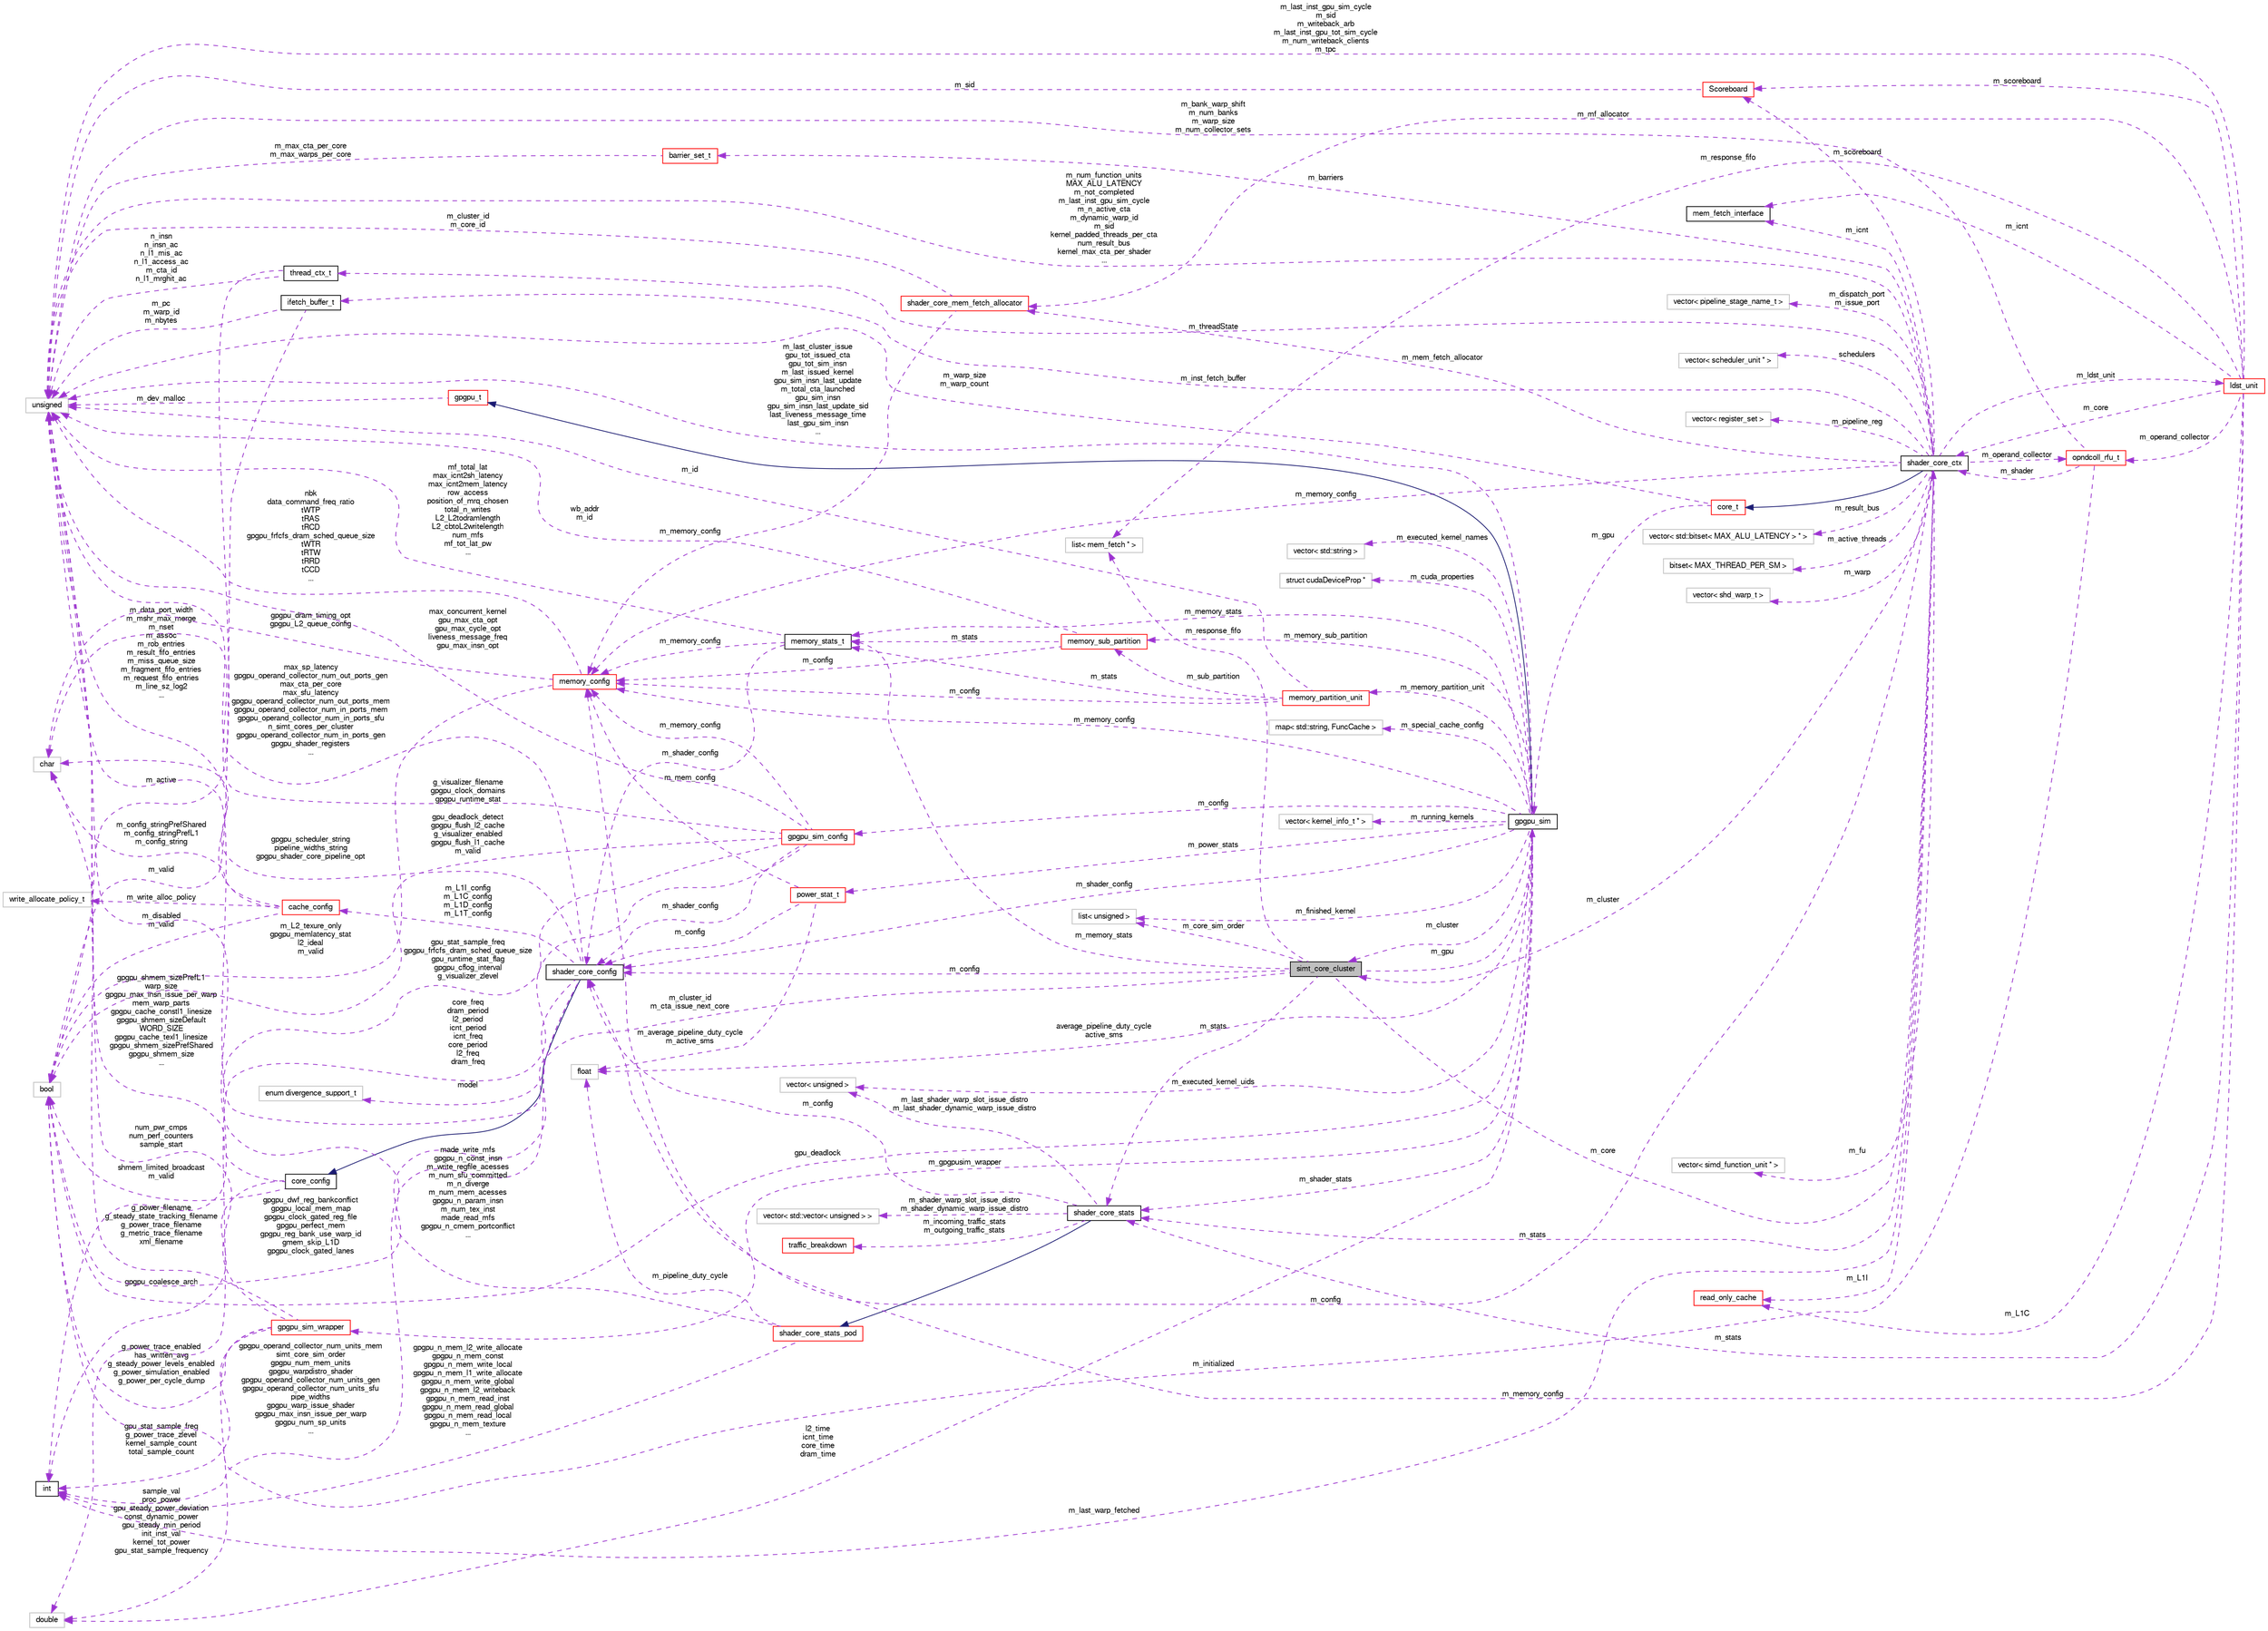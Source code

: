 digraph G
{
  bgcolor="transparent";
  edge [fontname="FreeSans",fontsize="10",labelfontname="FreeSans",labelfontsize="10"];
  node [fontname="FreeSans",fontsize="10",shape=record];
  rankdir=LR;
  Node1 [label="simt_core_cluster",height=0.2,width=0.4,color="black", fillcolor="grey75", style="filled" fontcolor="black"];
  Node2 -> Node1 [dir=back,color="darkorchid3",fontsize="10",style="dashed",label="m_config",fontname="FreeSans"];
  Node2 [label="shader_core_config",height=0.2,width=0.4,color="black",URL="$structshader__core__config.html"];
  Node3 -> Node2 [dir=back,color="midnightblue",fontsize="10",style="solid",fontname="FreeSans"];
  Node3 [label="core_config",height=0.2,width=0.4,color="black",URL="$structcore__config.html"];
  Node4 -> Node3 [dir=back,color="darkorchid3",fontsize="10",style="dashed",label="gpgpu_coalesce_arch",fontname="FreeSans"];
  Node4 [label="int",height=0.2,width=0.4,color="black",URL="$classint.html"];
  Node5 -> Node3 [dir=back,color="darkorchid3",fontsize="10",style="dashed",label="shmem_limited_broadcast\nm_valid",fontname="FreeSans"];
  Node5 [label="bool",height=0.2,width=0.4,color="grey75"];
  Node6 -> Node3 [dir=back,color="darkorchid3",fontsize="10",style="dashed",label="gpgpu_shmem_sizePrefL1\nwarp_size\ngpgpu_max_insn_issue_per_warp\nmem_warp_parts\ngpgpu_cache_constl1_linesize\ngpgpu_shmem_sizeDefault\nWORD_SIZE\ngpgpu_cache_texl1_linesize\ngpgpu_shmem_sizePrefShared\ngpgpu_shmem_size\n...",fontname="FreeSans"];
  Node6 [label="unsigned",height=0.2,width=0.4,color="grey75"];
  Node7 -> Node2 [dir=back,color="darkorchid3",fontsize="10",style="dashed",label="gpgpu_scheduler_string\npipeline_widths_string\ngpgpu_shader_core_pipeline_opt",fontname="FreeSans"];
  Node7 [label="char",height=0.2,width=0.4,color="grey75"];
  Node8 -> Node2 [dir=back,color="darkorchid3",fontsize="10",style="dashed",label="model",fontname="FreeSans"];
  Node8 [label="enum divergence_support_t",height=0.2,width=0.4,color="grey75"];
  Node4 -> Node2 [dir=back,color="darkorchid3",fontsize="10",style="dashed",label="gpgpu_operand_collector_num_units_mem\nsimt_core_sim_order\ngpgpu_num_mem_units\ngpgpu_warpdistro_shader\ngpgpu_operand_collector_num_units_gen\ngpgpu_operand_collector_num_units_sfu\npipe_widths\ngpgpu_warp_issue_shader\ngpgpu_max_insn_issue_per_warp\ngpgpu_num_sp_units\n...",fontname="FreeSans"];
  Node5 -> Node2 [dir=back,color="darkorchid3",fontsize="10",style="dashed",label="gpgpu_dwf_reg_bankconflict\ngpgpu_local_mem_map\ngpgpu_clock_gated_reg_file\ngpgpu_perfect_mem\ngpgpu_reg_bank_use_warp_id\ngmem_skip_L1D\ngpgpu_clock_gated_lanes",fontname="FreeSans"];
  Node9 -> Node2 [dir=back,color="darkorchid3",fontsize="10",style="dashed",label="m_L1I_config\nm_L1C_config\nm_L1D_config\nm_L1T_config",fontname="FreeSans"];
  Node9 [label="cache_config",height=0.2,width=0.4,color="red",URL="$classcache__config.html"];
  Node7 -> Node9 [dir=back,color="darkorchid3",fontsize="10",style="dashed",label="m_config_stringPrefShared\nm_config_stringPrefL1\nm_config_string",fontname="FreeSans"];
  Node10 -> Node9 [dir=back,color="darkorchid3",fontsize="10",style="dashed",label="m_write_alloc_policy",fontname="FreeSans"];
  Node10 [label="write_allocate_policy_t",height=0.2,width=0.4,color="grey75"];
  Node5 -> Node9 [dir=back,color="darkorchid3",fontsize="10",style="dashed",label="m_disabled\nm_valid",fontname="FreeSans"];
  Node6 -> Node9 [dir=back,color="darkorchid3",fontsize="10",style="dashed",label="m_data_port_width\nm_mshr_max_merge\nm_nset\nm_assoc\nm_rob_entries\nm_result_fifo_entries\nm_miss_queue_size\nm_fragment_fifo_entries\nm_request_fifo_entries\nm_line_sz_log2\n...",fontname="FreeSans"];
  Node6 -> Node2 [dir=back,color="darkorchid3",fontsize="10",style="dashed",label="max_sp_latency\ngpgpu_operand_collector_num_out_ports_gen\nmax_cta_per_core\nmax_sfu_latency\ngpgpu_operand_collector_num_out_ports_mem\ngpgpu_operand_collector_num_in_ports_mem\ngpgpu_operand_collector_num_in_ports_sfu\nn_simt_cores_per_cluster\ngpgpu_operand_collector_num_in_ports_gen\ngpgpu_shader_registers\n...",fontname="FreeSans"];
  Node11 -> Node1 [dir=back,color="darkorchid3",fontsize="10",style="dashed",label="m_stats",fontname="FreeSans"];
  Node11 [label="shader_core_stats",height=0.2,width=0.4,color="black",URL="$classshader__core__stats.html"];
  Node12 -> Node11 [dir=back,color="midnightblue",fontsize="10",style="solid",fontname="FreeSans"];
  Node12 [label="shader_core_stats_pod",height=0.2,width=0.4,color="red",URL="$structshader__core__stats__pod.html"];
  Node13 -> Node12 [dir=back,color="darkorchid3",fontsize="10",style="dashed",label="m_pipeline_duty_cycle",fontname="FreeSans"];
  Node13 [label="float",height=0.2,width=0.4,color="grey75"];
  Node4 -> Node12 [dir=back,color="darkorchid3",fontsize="10",style="dashed",label="gpgpu_n_mem_l2_write_allocate\ngpgpu_n_mem_const\ngpgpu_n_mem_write_local\ngpgpu_n_mem_l1_write_allocate\ngpgpu_n_mem_write_global\ngpgpu_n_mem_l2_writeback\ngpgpu_n_mem_read_inst\ngpgpu_n_mem_read_global\ngpgpu_n_mem_read_local\ngpgpu_n_mem_texture\n...",fontname="FreeSans"];
  Node6 -> Node12 [dir=back,color="darkorchid3",fontsize="10",style="dashed",label="made_write_mfs\ngpgpu_n_const_insn\nm_write_regfile_acesses\nm_num_sfu_committed\nm_n_diverge\nm_num_mem_acesses\ngpgpu_n_param_insn\nm_num_tex_inst\nmade_read_mfs\ngpgpu_n_cmem_portconflict\n...",fontname="FreeSans"];
  Node14 -> Node11 [dir=back,color="darkorchid3",fontsize="10",style="dashed",label="m_incoming_traffic_stats\nm_outgoing_traffic_stats",fontname="FreeSans"];
  Node14 [label="traffic_breakdown",height=0.2,width=0.4,color="red",URL="$classtraffic__breakdown.html"];
  Node2 -> Node11 [dir=back,color="darkorchid3",fontsize="10",style="dashed",label="m_config",fontname="FreeSans"];
  Node15 -> Node11 [dir=back,color="darkorchid3",fontsize="10",style="dashed",label="m_last_shader_warp_slot_issue_distro\nm_last_shader_dynamic_warp_issue_distro",fontname="FreeSans"];
  Node15 [label="vector\< unsigned \>",height=0.2,width=0.4,color="grey75"];
  Node16 -> Node11 [dir=back,color="darkorchid3",fontsize="10",style="dashed",label="m_shader_warp_slot_issue_distro\nm_shader_dynamic_warp_issue_distro",fontname="FreeSans"];
  Node16 [label="vector\< std::vector\< unsigned \> \>",height=0.2,width=0.4,color="grey75"];
  Node17 -> Node1 [dir=back,color="darkorchid3",fontsize="10",style="dashed",label="m_memory_stats",fontname="FreeSans"];
  Node17 [label="memory_stats_t",height=0.2,width=0.4,color="black",URL="$classmemory__stats__t.html"];
  Node2 -> Node17 [dir=back,color="darkorchid3",fontsize="10",style="dashed",label="m_shader_config",fontname="FreeSans"];
  Node18 -> Node17 [dir=back,color="darkorchid3",fontsize="10",style="dashed",label="m_memory_config",fontname="FreeSans"];
  Node18 [label="memory_config",height=0.2,width=0.4,color="red",URL="$structmemory__config.html"];
  Node7 -> Node18 [dir=back,color="darkorchid3",fontsize="10",style="dashed",label="gpgpu_dram_timing_opt\ngpgpu_L2_queue_config",fontname="FreeSans"];
  Node5 -> Node18 [dir=back,color="darkorchid3",fontsize="10",style="dashed",label="m_L2_texure_only\ngpgpu_memlatency_stat\nl2_ideal\nm_valid",fontname="FreeSans"];
  Node6 -> Node18 [dir=back,color="darkorchid3",fontsize="10",style="dashed",label="nbk\ndata_command_freq_ratio\ntWTP\ntRAS\ntRCD\ngpgpu_frfcfs_dram_sched_queue_size\ntWTR\ntRTW\ntRRD\ntCCD\n...",fontname="FreeSans"];
  Node6 -> Node17 [dir=back,color="darkorchid3",fontsize="10",style="dashed",label="mf_total_lat\nmax_icnt2sh_latency\nmax_icnt2mem_latency\nrow_access\nposition_of_mrq_chosen\ntotal_n_writes\nL2_L2todramlength\nL2_cbtoL2writelength\nnum_mfs\nmf_tot_lat_pw\n...",fontname="FreeSans"];
  Node19 -> Node1 [dir=back,color="darkorchid3",fontsize="10",style="dashed",label="m_core_sim_order",fontname="FreeSans"];
  Node19 [label="list\< unsigned \>",height=0.2,width=0.4,color="grey75"];
  Node20 -> Node1 [dir=back,color="darkorchid3",fontsize="10",style="dashed",label="m_gpu",fontname="FreeSans"];
  Node20 [label="gpgpu_sim",height=0.2,width=0.4,color="black",URL="$classgpgpu__sim.html"];
  Node21 -> Node20 [dir=back,color="midnightblue",fontsize="10",style="solid",fontname="FreeSans"];
  Node21 [label="gpgpu_t",height=0.2,width=0.4,color="red",URL="$classgpgpu__t.html"];
  Node6 -> Node21 [dir=back,color="darkorchid3",fontsize="10",style="dashed",label="m_dev_malloc",fontname="FreeSans"];
  Node22 -> Node20 [dir=back,color="darkorchid3",fontsize="10",style="dashed",label="l2_time\nicnt_time\ncore_time\ndram_time",fontname="FreeSans"];
  Node22 [label="double",height=0.2,width=0.4,color="grey75"];
  Node2 -> Node20 [dir=back,color="darkorchid3",fontsize="10",style="dashed",label="m_shader_config",fontname="FreeSans"];
  Node1 -> Node20 [dir=back,color="darkorchid3",fontsize="10",style="dashed",label="m_cluster",fontname="FreeSans"];
  Node15 -> Node20 [dir=back,color="darkorchid3",fontsize="10",style="dashed",label="m_executed_kernel_uids",fontname="FreeSans"];
  Node23 -> Node20 [dir=back,color="darkorchid3",fontsize="10",style="dashed",label="m_executed_kernel_names",fontname="FreeSans"];
  Node23 [label="vector\< std::string \>",height=0.2,width=0.4,color="grey75"];
  Node13 -> Node20 [dir=back,color="darkorchid3",fontsize="10",style="dashed",label="average_pipeline_duty_cycle\nactive_sms",fontname="FreeSans"];
  Node24 -> Node20 [dir=back,color="darkorchid3",fontsize="10",style="dashed",label="m_cuda_properties",fontname="FreeSans"];
  Node24 [label="struct cudaDeviceProp *",height=0.2,width=0.4,color="grey75"];
  Node11 -> Node20 [dir=back,color="darkorchid3",fontsize="10",style="dashed",label="m_shader_stats",fontname="FreeSans"];
  Node18 -> Node20 [dir=back,color="darkorchid3",fontsize="10",style="dashed",label="m_memory_config",fontname="FreeSans"];
  Node25 -> Node20 [dir=back,color="darkorchid3",fontsize="10",style="dashed",label="m_memory_partition_unit",fontname="FreeSans"];
  Node25 [label="memory_partition_unit",height=0.2,width=0.4,color="red",URL="$classmemory__partition__unit.html"];
  Node18 -> Node25 [dir=back,color="darkorchid3",fontsize="10",style="dashed",label="m_config",fontname="FreeSans"];
  Node17 -> Node25 [dir=back,color="darkorchid3",fontsize="10",style="dashed",label="m_stats",fontname="FreeSans"];
  Node6 -> Node25 [dir=back,color="darkorchid3",fontsize="10",style="dashed",label="m_id",fontname="FreeSans"];
  Node26 -> Node25 [dir=back,color="darkorchid3",fontsize="10",style="dashed",label="m_sub_partition",fontname="FreeSans"];
  Node26 [label="memory_sub_partition",height=0.2,width=0.4,color="red",URL="$classmemory__sub__partition.html"];
  Node18 -> Node26 [dir=back,color="darkorchid3",fontsize="10",style="dashed",label="m_config",fontname="FreeSans"];
  Node17 -> Node26 [dir=back,color="darkorchid3",fontsize="10",style="dashed",label="m_stats",fontname="FreeSans"];
  Node6 -> Node26 [dir=back,color="darkorchid3",fontsize="10",style="dashed",label="wb_addr\nm_id",fontname="FreeSans"];
  Node27 -> Node20 [dir=back,color="darkorchid3",fontsize="10",style="dashed",label="m_power_stats",fontname="FreeSans"];
  Node27 [label="power_stat_t",height=0.2,width=0.4,color="red",URL="$classpower__stat__t.html"];
  Node2 -> Node27 [dir=back,color="darkorchid3",fontsize="10",style="dashed",label="m_config",fontname="FreeSans"];
  Node13 -> Node27 [dir=back,color="darkorchid3",fontsize="10",style="dashed",label="m_average_pipeline_duty_cycle\nm_active_sms",fontname="FreeSans"];
  Node18 -> Node27 [dir=back,color="darkorchid3",fontsize="10",style="dashed",label="m_mem_config",fontname="FreeSans"];
  Node17 -> Node20 [dir=back,color="darkorchid3",fontsize="10",style="dashed",label="m_memory_stats",fontname="FreeSans"];
  Node5 -> Node20 [dir=back,color="darkorchid3",fontsize="10",style="dashed",label="gpu_deadlock",fontname="FreeSans"];
  Node19 -> Node20 [dir=back,color="darkorchid3",fontsize="10",style="dashed",label="m_finished_kernel",fontname="FreeSans"];
  Node28 -> Node20 [dir=back,color="darkorchid3",fontsize="10",style="dashed",label="m_config",fontname="FreeSans"];
  Node28 [label="gpgpu_sim_config",height=0.2,width=0.4,color="red",URL="$classgpgpu__sim__config.html"];
  Node22 -> Node28 [dir=back,color="darkorchid3",fontsize="10",style="dashed",label="core_freq\ndram_period\nl2_period\nicnt_period\nicnt_freq\ncore_period\nl2_freq\ndram_freq",fontname="FreeSans"];
  Node2 -> Node28 [dir=back,color="darkorchid3",fontsize="10",style="dashed",label="m_shader_config",fontname="FreeSans"];
  Node7 -> Node28 [dir=back,color="darkorchid3",fontsize="10",style="dashed",label="g_visualizer_filename\ngpgpu_clock_domains\ngpgpu_runtime_stat",fontname="FreeSans"];
  Node18 -> Node28 [dir=back,color="darkorchid3",fontsize="10",style="dashed",label="m_memory_config",fontname="FreeSans"];
  Node4 -> Node28 [dir=back,color="darkorchid3",fontsize="10",style="dashed",label="gpu_stat_sample_freq\ngpgpu_frfcfs_dram_sched_queue_size\ngpu_runtime_stat_flag\ngpgpu_cflog_interval\ng_visualizer_zlevel",fontname="FreeSans"];
  Node5 -> Node28 [dir=back,color="darkorchid3",fontsize="10",style="dashed",label="gpu_deadlock_detect\ngpgpu_flush_l2_cache\ng_visualizer_enabled\ngpgpu_flush_l1_cache\nm_valid",fontname="FreeSans"];
  Node6 -> Node28 [dir=back,color="darkorchid3",fontsize="10",style="dashed",label="max_concurrent_kernel\ngpu_max_cta_opt\ngpu_max_cycle_opt\nliveness_message_freq\ngpu_max_insn_opt",fontname="FreeSans"];
  Node6 -> Node20 [dir=back,color="darkorchid3",fontsize="10",style="dashed",label="m_last_cluster_issue\ngpu_tot_issued_cta\ngpu_tot_sim_insn\nm_last_issued_kernel\ngpu_sim_insn_last_update\nm_total_cta_launched\ngpu_sim_insn\ngpu_sim_insn_last_update_sid\nlast_liveness_message_time\nlast_gpu_sim_insn\n...",fontname="FreeSans"];
  Node29 -> Node20 [dir=back,color="darkorchid3",fontsize="10",style="dashed",label="m_special_cache_config",fontname="FreeSans"];
  Node29 [label="map\< std::string, FuncCache \>",height=0.2,width=0.4,color="grey75"];
  Node30 -> Node20 [dir=back,color="darkorchid3",fontsize="10",style="dashed",label="m_gpgpusim_wrapper",fontname="FreeSans"];
  Node30 [label="gpgpu_sim_wrapper",height=0.2,width=0.4,color="red",URL="$classgpgpu__sim__wrapper.html"];
  Node22 -> Node30 [dir=back,color="darkorchid3",fontsize="10",style="dashed",label="sample_val\nproc_power\ngpu_steady_power_deviation\nconst_dynamic_power\ngpu_steady_min_period\ninit_inst_val\nkernel_tot_power\ngpu_stat_sample_frequency",fontname="FreeSans"];
  Node7 -> Node30 [dir=back,color="darkorchid3",fontsize="10",style="dashed",label="g_power_filename\ng_steady_state_tracking_filename\ng_power_trace_filename\ng_metric_trace_filename\nxml_filename",fontname="FreeSans"];
  Node4 -> Node30 [dir=back,color="darkorchid3",fontsize="10",style="dashed",label="gpu_stat_sample_freq\ng_power_trace_zlevel\nkernel_sample_count\ntotal_sample_count",fontname="FreeSans"];
  Node5 -> Node30 [dir=back,color="darkorchid3",fontsize="10",style="dashed",label="g_power_trace_enabled\nhas_written_avg\ng_steady_power_levels_enabled\ng_power_simulation_enabled\ng_power_per_cycle_dump",fontname="FreeSans"];
  Node6 -> Node30 [dir=back,color="darkorchid3",fontsize="10",style="dashed",label="num_pwr_cmps\nnum_perf_counters\nsample_start",fontname="FreeSans"];
  Node31 -> Node20 [dir=back,color="darkorchid3",fontsize="10",style="dashed",label="m_running_kernels",fontname="FreeSans"];
  Node31 [label="vector\< kernel_info_t * \>",height=0.2,width=0.4,color="grey75"];
  Node26 -> Node20 [dir=back,color="darkorchid3",fontsize="10",style="dashed",label="m_memory_sub_partition",fontname="FreeSans"];
  Node32 -> Node1 [dir=back,color="darkorchid3",fontsize="10",style="dashed",label="m_response_fifo",fontname="FreeSans"];
  Node32 [label="list\< mem_fetch * \>",height=0.2,width=0.4,color="grey75"];
  Node33 -> Node1 [dir=back,color="darkorchid3",fontsize="10",style="dashed",label="m_core",fontname="FreeSans"];
  Node33 [label="shader_core_ctx",height=0.2,width=0.4,color="black",URL="$classshader__core__ctx.html"];
  Node34 -> Node33 [dir=back,color="midnightblue",fontsize="10",style="solid",fontname="FreeSans"];
  Node34 [label="core_t",height=0.2,width=0.4,color="red",URL="$classcore__t.html"];
  Node20 -> Node34 [dir=back,color="darkorchid3",fontsize="10",style="dashed",label="m_gpu",fontname="FreeSans"];
  Node6 -> Node34 [dir=back,color="darkorchid3",fontsize="10",style="dashed",label="m_warp_size\nm_warp_count",fontname="FreeSans"];
  Node1 -> Node33 [dir=back,color="darkorchid3",fontsize="10",style="dashed",label="m_cluster",fontname="FreeSans"];
  Node2 -> Node33 [dir=back,color="darkorchid3",fontsize="10",style="dashed",label="m_config",fontname="FreeSans"];
  Node35 -> Node33 [dir=back,color="darkorchid3",fontsize="10",style="dashed",label="m_inst_fetch_buffer",fontname="FreeSans"];
  Node35 [label="ifetch_buffer_t",height=0.2,width=0.4,color="black",URL="$structifetch__buffer__t.html"];
  Node5 -> Node35 [dir=back,color="darkorchid3",fontsize="10",style="dashed",label="m_valid",fontname="FreeSans"];
  Node6 -> Node35 [dir=back,color="darkorchid3",fontsize="10",style="dashed",label="m_pc\nm_warp_id\nm_nbytes",fontname="FreeSans"];
  Node36 -> Node33 [dir=back,color="darkorchid3",fontsize="10",style="dashed",label="m_warp",fontname="FreeSans"];
  Node36 [label="vector\< shd_warp_t \>",height=0.2,width=0.4,color="grey75"];
  Node37 -> Node33 [dir=back,color="darkorchid3",fontsize="10",style="dashed",label="m_icnt",fontname="FreeSans"];
  Node37 [label="mem_fetch_interface",height=0.2,width=0.4,color="black",URL="$classmem__fetch__interface.html"];
  Node11 -> Node33 [dir=back,color="darkorchid3",fontsize="10",style="dashed",label="m_stats",fontname="FreeSans"];
  Node18 -> Node33 [dir=back,color="darkorchid3",fontsize="10",style="dashed",label="m_memory_config",fontname="FreeSans"];
  Node38 -> Node33 [dir=back,color="darkorchid3",fontsize="10",style="dashed",label="m_scoreboard",fontname="FreeSans"];
  Node38 [label="Scoreboard",height=0.2,width=0.4,color="red",URL="$classScoreboard.html"];
  Node6 -> Node38 [dir=back,color="darkorchid3",fontsize="10",style="dashed",label="m_sid",fontname="FreeSans"];
  Node39 -> Node33 [dir=back,color="darkorchid3",fontsize="10",style="dashed",label="m_fu",fontname="FreeSans"];
  Node39 [label="vector\< simd_function_unit * \>",height=0.2,width=0.4,color="grey75"];
  Node40 -> Node33 [dir=back,color="darkorchid3",fontsize="10",style="dashed",label="m_dispatch_port\nm_issue_port",fontname="FreeSans"];
  Node40 [label="vector\< pipeline_stage_name_t \>",height=0.2,width=0.4,color="grey75"];
  Node4 -> Node33 [dir=back,color="darkorchid3",fontsize="10",style="dashed",label="m_last_warp_fetched",fontname="FreeSans"];
  Node41 -> Node33 [dir=back,color="darkorchid3",fontsize="10",style="dashed",label="m_L1I",fontname="FreeSans"];
  Node41 [label="read_only_cache",height=0.2,width=0.4,color="red",URL="$classread__only__cache.html",tooltip="Read only cache."];
  Node42 -> Node33 [dir=back,color="darkorchid3",fontsize="10",style="dashed",label="m_ldst_unit",fontname="FreeSans"];
  Node42 [label="ldst_unit",height=0.2,width=0.4,color="red",URL="$classldst__unit.html"];
  Node11 -> Node42 [dir=back,color="darkorchid3",fontsize="10",style="dashed",label="m_stats",fontname="FreeSans"];
  Node37 -> Node42 [dir=back,color="darkorchid3",fontsize="10",style="dashed",label="m_icnt",fontname="FreeSans"];
  Node18 -> Node42 [dir=back,color="darkorchid3",fontsize="10",style="dashed",label="m_memory_config",fontname="FreeSans"];
  Node38 -> Node42 [dir=back,color="darkorchid3",fontsize="10",style="dashed",label="m_scoreboard",fontname="FreeSans"];
  Node41 -> Node42 [dir=back,color="darkorchid3",fontsize="10",style="dashed",label="m_L1C",fontname="FreeSans"];
  Node43 -> Node42 [dir=back,color="darkorchid3",fontsize="10",style="dashed",label="m_mf_allocator",fontname="FreeSans"];
  Node43 [label="shader_core_mem_fetch_allocator",height=0.2,width=0.4,color="red",URL="$classshader__core__mem__fetch__allocator.html"];
  Node18 -> Node43 [dir=back,color="darkorchid3",fontsize="10",style="dashed",label="m_memory_config",fontname="FreeSans"];
  Node6 -> Node43 [dir=back,color="darkorchid3",fontsize="10",style="dashed",label="m_cluster_id\nm_core_id",fontname="FreeSans"];
  Node44 -> Node42 [dir=back,color="darkorchid3",fontsize="10",style="dashed",label="m_operand_collector",fontname="FreeSans"];
  Node44 [label="opndcoll_rfu_t",height=0.2,width=0.4,color="red",URL="$classopndcoll__rfu__t.html"];
  Node5 -> Node44 [dir=back,color="darkorchid3",fontsize="10",style="dashed",label="m_initialized",fontname="FreeSans"];
  Node33 -> Node44 [dir=back,color="darkorchid3",fontsize="10",style="dashed",label="m_shader",fontname="FreeSans"];
  Node6 -> Node44 [dir=back,color="darkorchid3",fontsize="10",style="dashed",label="m_bank_warp_shift\nm_num_banks\nm_warp_size\nm_num_collector_sets",fontname="FreeSans"];
  Node32 -> Node42 [dir=back,color="darkorchid3",fontsize="10",style="dashed",label="m_response_fifo",fontname="FreeSans"];
  Node33 -> Node42 [dir=back,color="darkorchid3",fontsize="10",style="dashed",label="m_core",fontname="FreeSans"];
  Node6 -> Node42 [dir=back,color="darkorchid3",fontsize="10",style="dashed",label="m_last_inst_gpu_sim_cycle\nm_sid\nm_writeback_arb\nm_last_inst_gpu_tot_sim_cycle\nm_num_writeback_clients\nm_tpc",fontname="FreeSans"];
  Node45 -> Node33 [dir=back,color="darkorchid3",fontsize="10",style="dashed",label="schedulers",fontname="FreeSans"];
  Node45 [label="vector\< scheduler_unit * \>",height=0.2,width=0.4,color="grey75"];
  Node43 -> Node33 [dir=back,color="darkorchid3",fontsize="10",style="dashed",label="m_mem_fetch_allocator",fontname="FreeSans"];
  Node44 -> Node33 [dir=back,color="darkorchid3",fontsize="10",style="dashed",label="m_operand_collector",fontname="FreeSans"];
  Node46 -> Node33 [dir=back,color="darkorchid3",fontsize="10",style="dashed",label="m_threadState",fontname="FreeSans"];
  Node46 [label="thread_ctx_t",height=0.2,width=0.4,color="black",URL="$classthread__ctx__t.html"];
  Node5 -> Node46 [dir=back,color="darkorchid3",fontsize="10",style="dashed",label="m_active",fontname="FreeSans"];
  Node6 -> Node46 [dir=back,color="darkorchid3",fontsize="10",style="dashed",label="n_insn\nn_insn_ac\nn_l1_mis_ac\nn_l1_access_ac\nm_cta_id\nn_l1_mrghit_ac",fontname="FreeSans"];
  Node47 -> Node33 [dir=back,color="darkorchid3",fontsize="10",style="dashed",label="m_pipeline_reg",fontname="FreeSans"];
  Node47 [label="vector\< register_set \>",height=0.2,width=0.4,color="grey75"];
  Node48 -> Node33 [dir=back,color="darkorchid3",fontsize="10",style="dashed",label="m_barriers",fontname="FreeSans"];
  Node48 [label="barrier_set_t",height=0.2,width=0.4,color="red",URL="$classbarrier__set__t.html"];
  Node6 -> Node48 [dir=back,color="darkorchid3",fontsize="10",style="dashed",label="m_max_cta_per_core\nm_max_warps_per_core",fontname="FreeSans"];
  Node6 -> Node33 [dir=back,color="darkorchid3",fontsize="10",style="dashed",label="m_num_function_units\nMAX_ALU_LATENCY\nm_not_completed\nm_last_inst_gpu_sim_cycle\nm_n_active_cta\nm_dynamic_warp_id\nm_sid\nkernel_padded_threads_per_cta\nnum_result_bus\nkernel_max_cta_per_shader\n...",fontname="FreeSans"];
  Node49 -> Node33 [dir=back,color="darkorchid3",fontsize="10",style="dashed",label="m_result_bus",fontname="FreeSans"];
  Node49 [label="vector\< std::bitset\< MAX_ALU_LATENCY \> * \>",height=0.2,width=0.4,color="grey75"];
  Node50 -> Node33 [dir=back,color="darkorchid3",fontsize="10",style="dashed",label="m_active_threads",fontname="FreeSans"];
  Node50 [label="bitset\< MAX_THREAD_PER_SM \>",height=0.2,width=0.4,color="grey75"];
  Node6 -> Node1 [dir=back,color="darkorchid3",fontsize="10",style="dashed",label="m_cluster_id\nm_cta_issue_next_core",fontname="FreeSans"];
}
